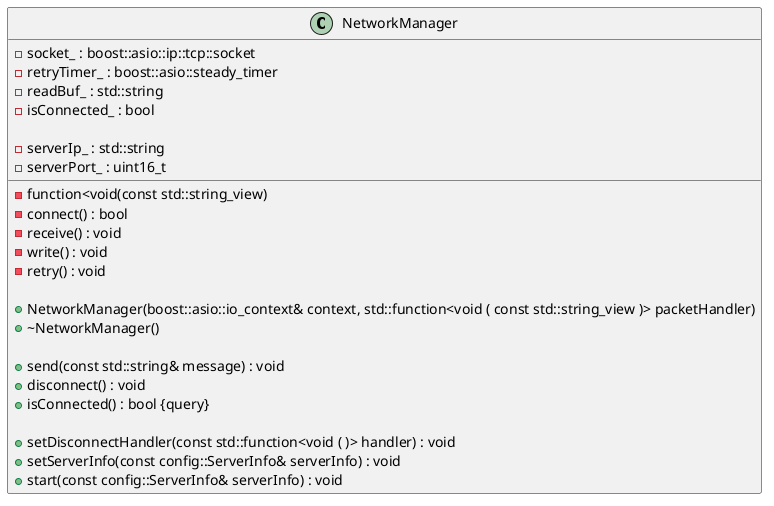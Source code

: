 @startuml NetworkManagerClass
skinparam linetype ortho




/' Objects '/

class NetworkManager {
	' -context_ : boost::asio::io_context&
	-socket_ : boost::asio::ip::tcp::socket
	-retryTimer_ : boost::asio::steady_timer
	-readBuf_ : std::string
	-isConnected_ : bool

	-serverIp_ : std::string
	-serverPort_ : uint16_t
	
	-function<void(const std::string_view)
	-connect() : bool
	-receive() : void
	-write() : void
	-retry() : void

	+NetworkManager(boost::asio::io_context& context, std::function<void ( const std::string_view )> packetHandler)
	+~NetworkManager()

	+send(const std::string& message) : void
	+disconnect() : void
	+isConnected() : bool {query}

	+setDisconnectHandler(const std::function<void ( )> handler) : void
	+setServerInfo(const config::ServerInfo& serverInfo) : void
	+start(const config::ServerInfo& serverInfo) : void
}





/' Inheritance relationships '/




/' Aggregation relationships '/





/' Nested objects '/



@enduml
